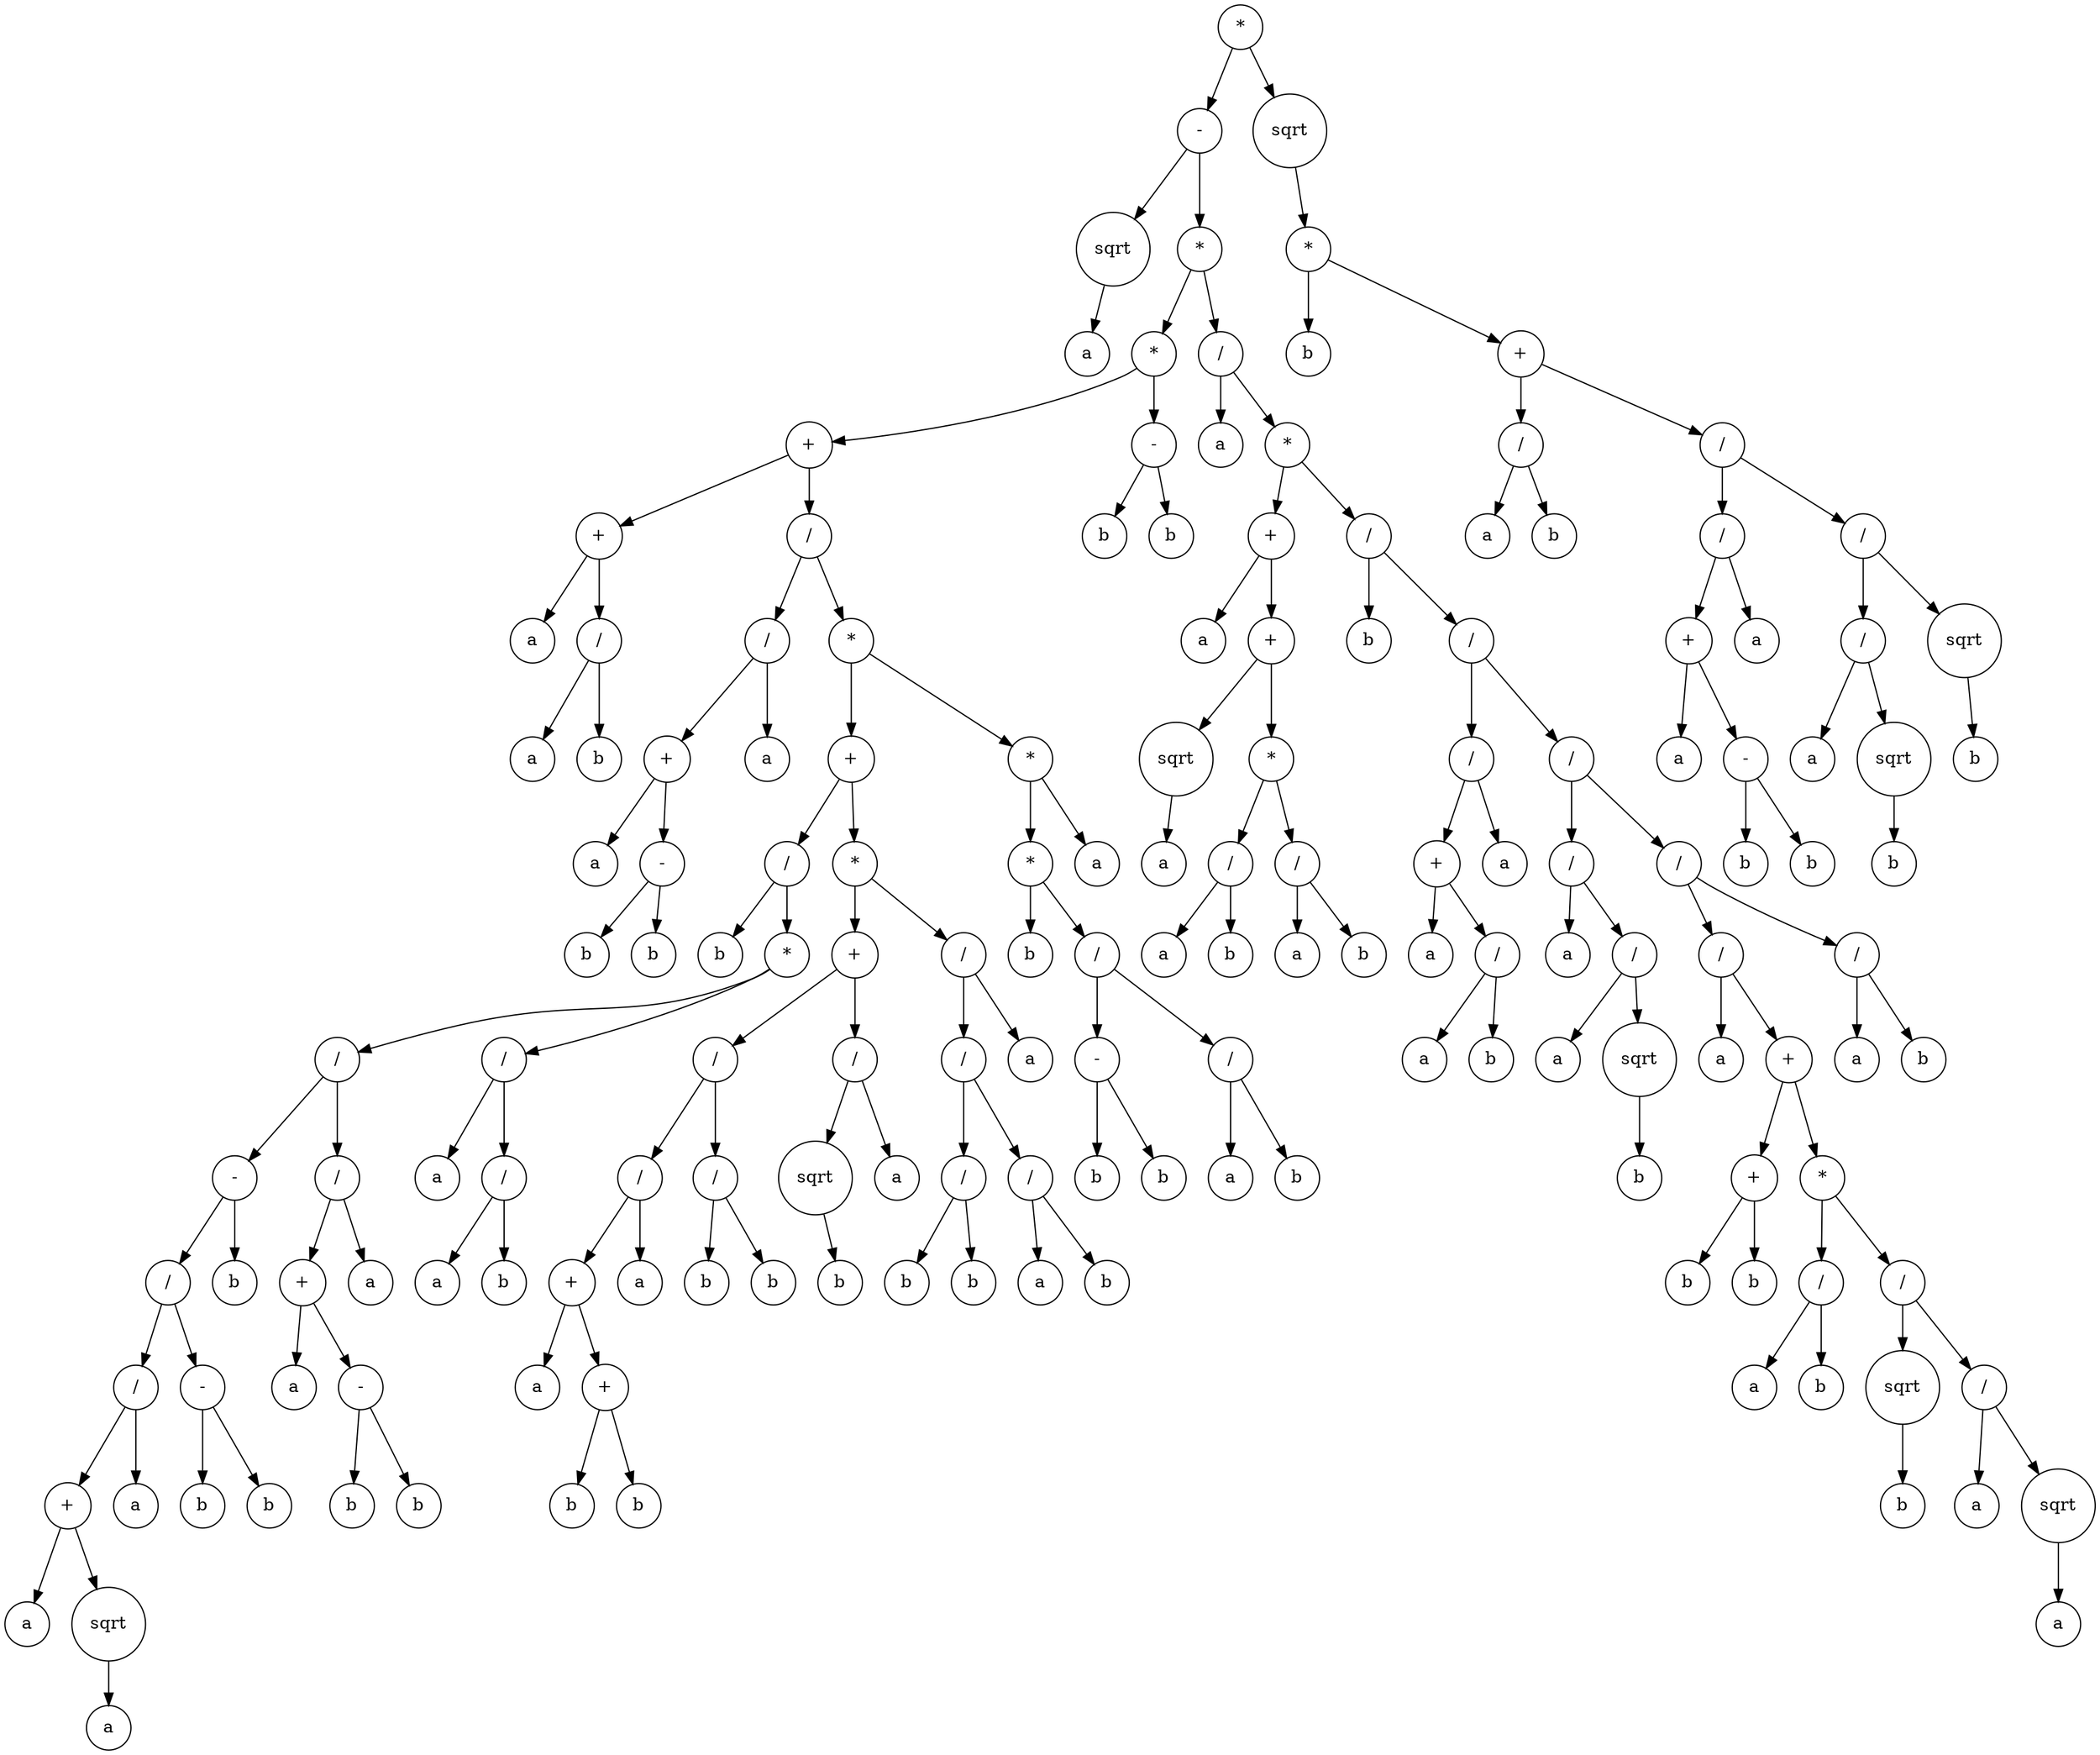 digraph g {
graph [ordering=out];
node [shape=circle];
n[label = "*"];
n0[label = "-"];
n00[label = "sqrt"];
n000[label = "a"];
n00 -> n000;
n0 -> n00;
n01[label = "*"];
n010[label = "*"];
n0100[label = "+"];
n01000[label = "+"];
n010000[label = "a"];
n01000 -> n010000;
n010001[label = "/"];
n0100010[label = "a"];
n010001 -> n0100010;
n0100011[label = "b"];
n010001 -> n0100011;
n01000 -> n010001;
n0100 -> n01000;
n01001[label = "/"];
n010010[label = "/"];
n0100100[label = "+"];
n01001000[label = "a"];
n0100100 -> n01001000;
n01001001[label = "-"];
n010010010[label = "b"];
n01001001 -> n010010010;
n010010011[label = "b"];
n01001001 -> n010010011;
n0100100 -> n01001001;
n010010 -> n0100100;
n0100101[label = "a"];
n010010 -> n0100101;
n01001 -> n010010;
n010011[label = "*"];
n0100110[label = "+"];
n01001100[label = "/"];
n010011000[label = "b"];
n01001100 -> n010011000;
n010011001[label = "*"];
n0100110010[label = "/"];
n01001100100[label = "-"];
n010011001000[label = "/"];
n0100110010000[label = "/"];
n01001100100000[label = "+"];
n010011001000000[label = "a"];
n01001100100000 -> n010011001000000;
n010011001000001[label = "sqrt"];
n0100110010000010[label = "a"];
n010011001000001 -> n0100110010000010;
n01001100100000 -> n010011001000001;
n0100110010000 -> n01001100100000;
n01001100100001[label = "a"];
n0100110010000 -> n01001100100001;
n010011001000 -> n0100110010000;
n0100110010001[label = "-"];
n01001100100010[label = "b"];
n0100110010001 -> n01001100100010;
n01001100100011[label = "b"];
n0100110010001 -> n01001100100011;
n010011001000 -> n0100110010001;
n01001100100 -> n010011001000;
n010011001001[label = "b"];
n01001100100 -> n010011001001;
n0100110010 -> n01001100100;
n01001100101[label = "/"];
n010011001010[label = "+"];
n0100110010100[label = "a"];
n010011001010 -> n0100110010100;
n0100110010101[label = "-"];
n01001100101010[label = "b"];
n0100110010101 -> n01001100101010;
n01001100101011[label = "b"];
n0100110010101 -> n01001100101011;
n010011001010 -> n0100110010101;
n01001100101 -> n010011001010;
n010011001011[label = "a"];
n01001100101 -> n010011001011;
n0100110010 -> n01001100101;
n010011001 -> n0100110010;
n0100110011[label = "/"];
n01001100110[label = "a"];
n0100110011 -> n01001100110;
n01001100111[label = "/"];
n010011001110[label = "a"];
n01001100111 -> n010011001110;
n010011001111[label = "b"];
n01001100111 -> n010011001111;
n0100110011 -> n01001100111;
n010011001 -> n0100110011;
n01001100 -> n010011001;
n0100110 -> n01001100;
n01001101[label = "*"];
n010011010[label = "+"];
n0100110100[label = "/"];
n01001101000[label = "/"];
n010011010000[label = "+"];
n0100110100000[label = "a"];
n010011010000 -> n0100110100000;
n0100110100001[label = "+"];
n01001101000010[label = "b"];
n0100110100001 -> n01001101000010;
n01001101000011[label = "b"];
n0100110100001 -> n01001101000011;
n010011010000 -> n0100110100001;
n01001101000 -> n010011010000;
n010011010001[label = "a"];
n01001101000 -> n010011010001;
n0100110100 -> n01001101000;
n01001101001[label = "/"];
n010011010010[label = "b"];
n01001101001 -> n010011010010;
n010011010011[label = "b"];
n01001101001 -> n010011010011;
n0100110100 -> n01001101001;
n010011010 -> n0100110100;
n0100110101[label = "/"];
n01001101010[label = "sqrt"];
n010011010100[label = "b"];
n01001101010 -> n010011010100;
n0100110101 -> n01001101010;
n01001101011[label = "a"];
n0100110101 -> n01001101011;
n010011010 -> n0100110101;
n01001101 -> n010011010;
n010011011[label = "/"];
n0100110110[label = "/"];
n01001101100[label = "/"];
n010011011000[label = "b"];
n01001101100 -> n010011011000;
n010011011001[label = "b"];
n01001101100 -> n010011011001;
n0100110110 -> n01001101100;
n01001101101[label = "/"];
n010011011010[label = "a"];
n01001101101 -> n010011011010;
n010011011011[label = "b"];
n01001101101 -> n010011011011;
n0100110110 -> n01001101101;
n010011011 -> n0100110110;
n0100110111[label = "a"];
n010011011 -> n0100110111;
n01001101 -> n010011011;
n0100110 -> n01001101;
n010011 -> n0100110;
n0100111[label = "*"];
n01001110[label = "*"];
n010011100[label = "b"];
n01001110 -> n010011100;
n010011101[label = "/"];
n0100111010[label = "-"];
n01001110100[label = "b"];
n0100111010 -> n01001110100;
n01001110101[label = "b"];
n0100111010 -> n01001110101;
n010011101 -> n0100111010;
n0100111011[label = "/"];
n01001110110[label = "a"];
n0100111011 -> n01001110110;
n01001110111[label = "b"];
n0100111011 -> n01001110111;
n010011101 -> n0100111011;
n01001110 -> n010011101;
n0100111 -> n01001110;
n01001111[label = "a"];
n0100111 -> n01001111;
n010011 -> n0100111;
n01001 -> n010011;
n0100 -> n01001;
n010 -> n0100;
n0101[label = "-"];
n01010[label = "b"];
n0101 -> n01010;
n01011[label = "b"];
n0101 -> n01011;
n010 -> n0101;
n01 -> n010;
n011[label = "/"];
n0110[label = "a"];
n011 -> n0110;
n0111[label = "*"];
n01110[label = "+"];
n011100[label = "a"];
n01110 -> n011100;
n011101[label = "+"];
n0111010[label = "sqrt"];
n01110100[label = "a"];
n0111010 -> n01110100;
n011101 -> n0111010;
n0111011[label = "*"];
n01110110[label = "/"];
n011101100[label = "a"];
n01110110 -> n011101100;
n011101101[label = "b"];
n01110110 -> n011101101;
n0111011 -> n01110110;
n01110111[label = "/"];
n011101110[label = "a"];
n01110111 -> n011101110;
n011101111[label = "b"];
n01110111 -> n011101111;
n0111011 -> n01110111;
n011101 -> n0111011;
n01110 -> n011101;
n0111 -> n01110;
n01111[label = "/"];
n011110[label = "b"];
n01111 -> n011110;
n011111[label = "/"];
n0111110[label = "/"];
n01111100[label = "+"];
n011111000[label = "a"];
n01111100 -> n011111000;
n011111001[label = "/"];
n0111110010[label = "a"];
n011111001 -> n0111110010;
n0111110011[label = "b"];
n011111001 -> n0111110011;
n01111100 -> n011111001;
n0111110 -> n01111100;
n01111101[label = "a"];
n0111110 -> n01111101;
n011111 -> n0111110;
n0111111[label = "/"];
n01111110[label = "/"];
n011111100[label = "a"];
n01111110 -> n011111100;
n011111101[label = "/"];
n0111111010[label = "a"];
n011111101 -> n0111111010;
n0111111011[label = "sqrt"];
n01111110110[label = "b"];
n0111111011 -> n01111110110;
n011111101 -> n0111111011;
n01111110 -> n011111101;
n0111111 -> n01111110;
n01111111[label = "/"];
n011111110[label = "/"];
n0111111100[label = "a"];
n011111110 -> n0111111100;
n0111111101[label = "+"];
n01111111010[label = "+"];
n011111110100[label = "b"];
n01111111010 -> n011111110100;
n011111110101[label = "b"];
n01111111010 -> n011111110101;
n0111111101 -> n01111111010;
n01111111011[label = "*"];
n011111110110[label = "/"];
n0111111101100[label = "a"];
n011111110110 -> n0111111101100;
n0111111101101[label = "b"];
n011111110110 -> n0111111101101;
n01111111011 -> n011111110110;
n011111110111[label = "/"];
n0111111101110[label = "sqrt"];
n01111111011100[label = "b"];
n0111111101110 -> n01111111011100;
n011111110111 -> n0111111101110;
n0111111101111[label = "/"];
n01111111011110[label = "a"];
n0111111101111 -> n01111111011110;
n01111111011111[label = "sqrt"];
n011111110111110[label = "a"];
n01111111011111 -> n011111110111110;
n0111111101111 -> n01111111011111;
n011111110111 -> n0111111101111;
n01111111011 -> n011111110111;
n0111111101 -> n01111111011;
n011111110 -> n0111111101;
n01111111 -> n011111110;
n011111111[label = "/"];
n0111111110[label = "a"];
n011111111 -> n0111111110;
n0111111111[label = "b"];
n011111111 -> n0111111111;
n01111111 -> n011111111;
n0111111 -> n01111111;
n011111 -> n0111111;
n01111 -> n011111;
n0111 -> n01111;
n011 -> n0111;
n01 -> n011;
n0 -> n01;
n -> n0;
n1[label = "sqrt"];
n10[label = "*"];
n100[label = "b"];
n10 -> n100;
n101[label = "+"];
n1010[label = "/"];
n10100[label = "a"];
n1010 -> n10100;
n10101[label = "b"];
n1010 -> n10101;
n101 -> n1010;
n1011[label = "/"];
n10110[label = "/"];
n101100[label = "+"];
n1011000[label = "a"];
n101100 -> n1011000;
n1011001[label = "-"];
n10110010[label = "b"];
n1011001 -> n10110010;
n10110011[label = "b"];
n1011001 -> n10110011;
n101100 -> n1011001;
n10110 -> n101100;
n101101[label = "a"];
n10110 -> n101101;
n1011 -> n10110;
n10111[label = "/"];
n101110[label = "/"];
n1011100[label = "a"];
n101110 -> n1011100;
n1011101[label = "sqrt"];
n10111010[label = "b"];
n1011101 -> n10111010;
n101110 -> n1011101;
n10111 -> n101110;
n101111[label = "sqrt"];
n1011110[label = "b"];
n101111 -> n1011110;
n10111 -> n101111;
n1011 -> n10111;
n101 -> n1011;
n10 -> n101;
n1 -> n10;
n -> n1;
}
